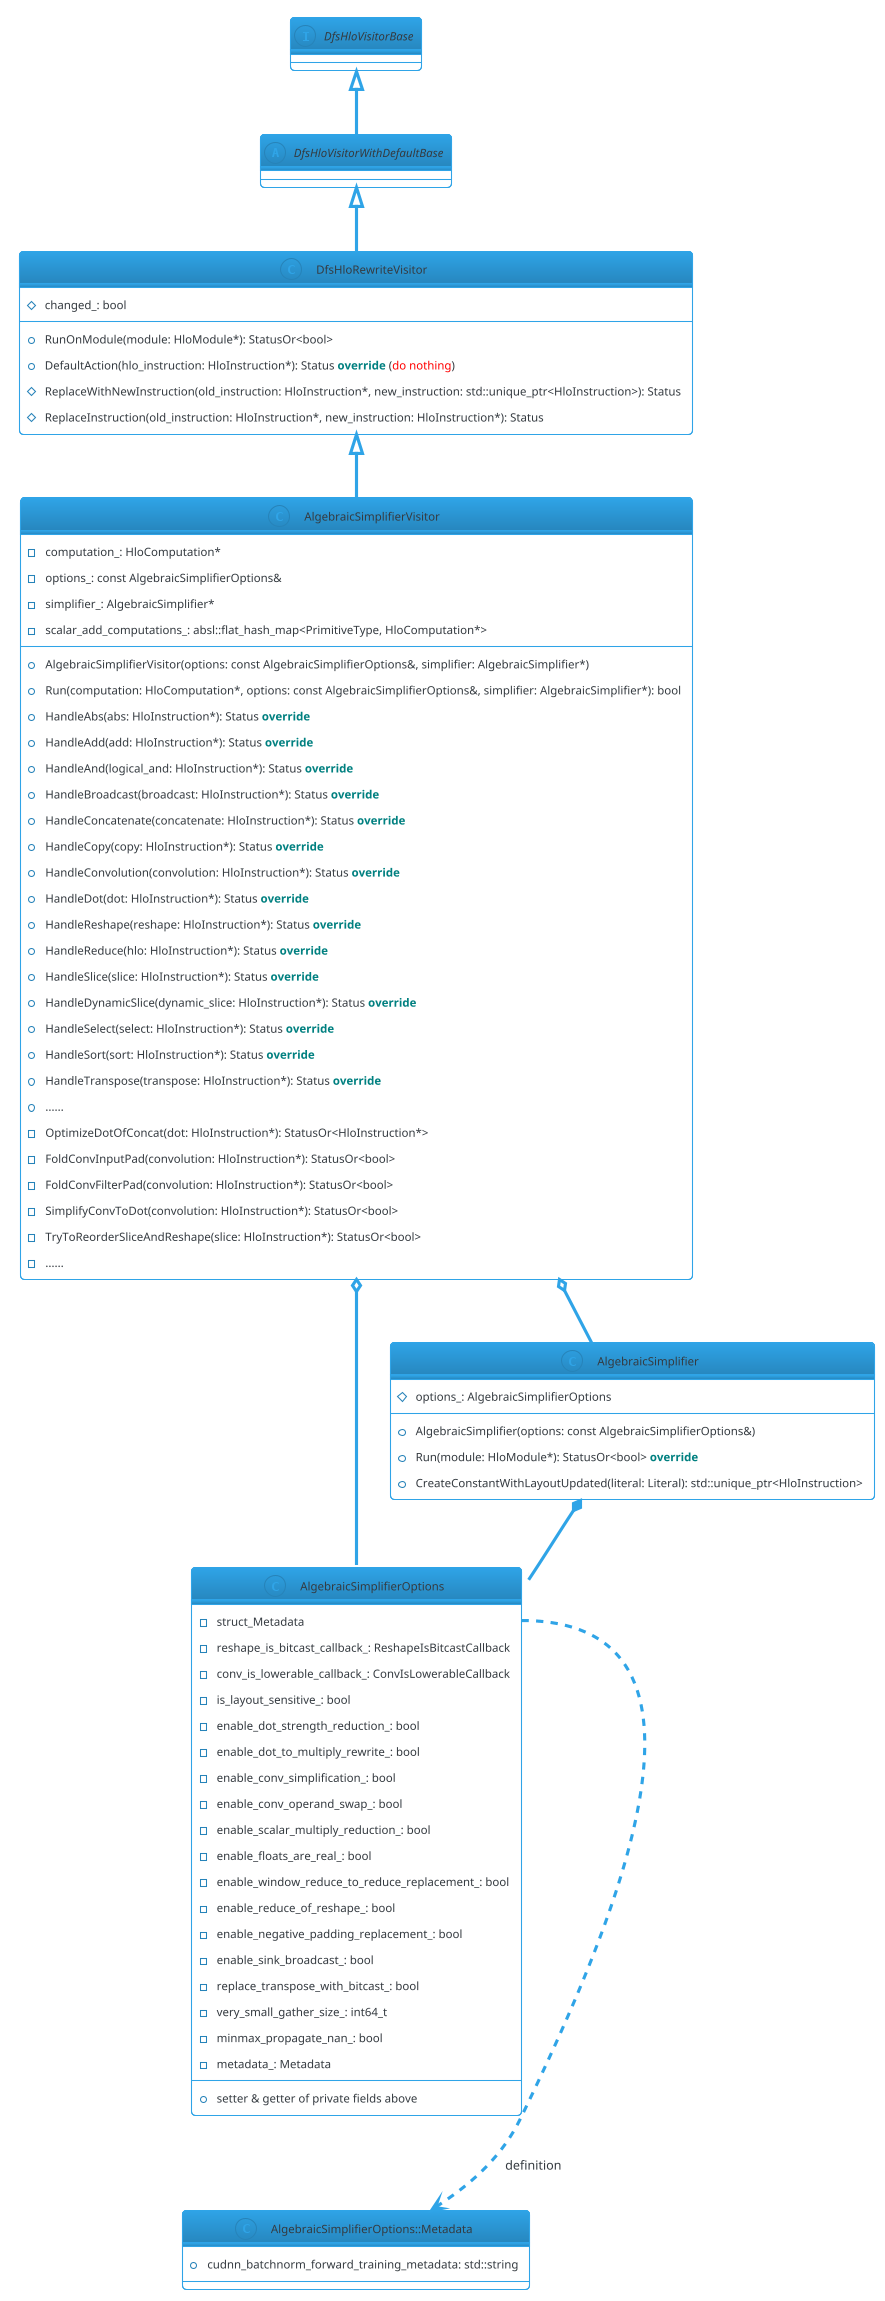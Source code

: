 'https://plantuml.com/class-diagram
@startuml algebraic_simplifier
!theme cerulean-outline

class AlgebraicSimplifierOptions {
    - struct_Metadata
    - {field} reshape_is_bitcast_callback_: ReshapeIsBitcastCallback
    - {field} conv_is_lowerable_callback_: ConvIsLowerableCallback
    - {field} is_layout_sensitive_: bool
    - {field} enable_dot_strength_reduction_: bool
    - {field} enable_dot_to_multiply_rewrite_: bool
    - {field} enable_conv_simplification_: bool
    - {field} enable_conv_operand_swap_: bool
    - {field} enable_scalar_multiply_reduction_: bool
    - {field} enable_floats_are_real_: bool
    - {field} enable_window_reduce_to_reduce_replacement_: bool
    - {field} enable_reduce_of_reshape_: bool
    - {field} enable_negative_padding_replacement_: bool
    - {field} enable_sink_broadcast_: bool
    - {field} replace_transpose_with_bitcast_: bool
    - {field} very_small_gather_size_: int64_t
    - {field} minmax_propagate_nan_: bool
    - {field} metadata_: Metadata
    + {method} setter & getter of private fields above
}

class AlgebraicSimplifierOptions::Metadata {
  + cudnn_batchnorm_forward_training_metadata: std::string
}


class AlgebraicSimplifier {
    + AlgebraicSimplifier(options: const AlgebraicSimplifierOptions&)
    + Run(module: HloModule*): StatusOr<bool> <b><color:#008080>override</color></b>
    + CreateConstantWithLayoutUpdated(literal: Literal): std::unique_ptr<HloInstruction>
    # {field} options_: AlgebraicSimplifierOptions
}

Interface DfsHloVisitorBase

' Interface DfsHloVisitorBase {
'     + {method} HandleElementwiseUnary(hlo: HloInstruction*): Status (<color:Red>return unimplemented error</color>)
'     + {method} HandleElementwiseBinary(hlo: HloInstruction*): Status (<color:Red>return unimplemented error</color>)
'     + {method} HandleSqrt(hlo: HloInstruction*): Status
'     + {method} HandleMultiply(hlo: HloInstruction*): Status
'     + {abstract} HandleBatchNormTraining(hlo: HloInstruction*): Status
'     + {abstract} HandleDot(hlo: HloInstruction*): Status
'     + {abstract} HandleConvolution(hlo: HloInstruction*): Status
'     + {abstract} FinishVisit(hlo: HloInstruction*): Status
'     + {method} ......
' }
' DfsHloVisitorBase::HandleSqrt -[#green,dashed,thickness=1]-> DfsHloVisitorBase::HandleElementwiseUnary : call
' DfsHloVisitorBase::HandleMultiply -[#red,dotted,thickness=1]-> DfsHloVisitorBase::HandleElementwiseBinary

abstract class DfsHloVisitorWithDefaultBase

' abstract class DfsHloVisitorWithDefaultBase {
'     + {abstract} DefaultAction(hlo_instruction: HloInstruction*): Status
'     + {method} HandleElementwiseUnary: <b><color:#008080>override</color></b>
'     + {method} HandleElementwiseBinary: <b><color:#008080>override</color></b>
'     + {method} HandleBatchNormTraining: <b><color:#008080>override</color></b>
'     + {method} HandleDot: <b><color:#008080>override</color></b>
'     + {method} HandleConvolution: <b><color:#008080>override</color></b>
'     + {method} FinishVisit: <b><color:#008080>override</color></b>
'     + {method} ......
' }

class DfsHloRewriteVisitor {
    + {method} RunOnModule(module: HloModule*): StatusOr<bool>
    + {method} DefaultAction(hlo_instruction: HloInstruction*): Status <b><color:#008080>override</color></b> (<color:Red>do nothing</color>)
    # {method} ReplaceWithNewInstruction(old_instruction: HloInstruction*, new_instruction: std::unique_ptr<HloInstruction>): Status
    # {method} ReplaceInstruction(old_instruction: HloInstruction*, new_instruction: HloInstruction*): Status
    # {field} changed_: bool
}

class AlgebraicSimplifierVisitor {
  + {method} AlgebraicSimplifierVisitor(options: const AlgebraicSimplifierOptions&, simplifier: AlgebraicSimplifier*)
  + {method} Run(computation: HloComputation*, options: const AlgebraicSimplifierOptions&, simplifier: AlgebraicSimplifier*): bool
  + {method} HandleAbs(abs: HloInstruction*): Status <b><color:#008080>override</color></b>
  + {method} HandleAdd(add: HloInstruction*): Status <b><color:#008080>override</color></b>
  + {method} HandleAnd(logical_and: HloInstruction*): Status <b><color:#008080>override</color></b>
  + {method} HandleBroadcast(broadcast: HloInstruction*): Status <b><color:#008080>override</color></b>
  + {method} HandleConcatenate(concatenate: HloInstruction*): Status <b><color:#008080>override</color></b>
  + {method} HandleCopy(copy: HloInstruction*): Status <b><color:#008080>override</color></b>
  + {method} HandleConvolution(convolution: HloInstruction*): Status <b><color:#008080>override</color></b>
  + {method} HandleDot(dot: HloInstruction*): Status <b><color:#008080>override</color></b>
  + {method} HandleReshape(reshape: HloInstruction*): Status <b><color:#008080>override</color></b>
  + {method} HandleReduce(hlo: HloInstruction*): Status <b><color:#008080>override</color></b>
  + {method} HandleSlice(slice: HloInstruction*): Status <b><color:#008080>override</color></b>
  + {method} HandleDynamicSlice(dynamic_slice: HloInstruction*): Status <b><color:#008080>override</color></b>
  + {method} HandleSelect(select: HloInstruction*): Status <b><color:#008080>override</color></b>
  + {method} HandleSort(sort: HloInstruction*): Status <b><color:#008080>override</color></b>
  + {method} HandleTranspose(transpose: HloInstruction*): Status <b><color:#008080>override</color></b>
  + {method} ......
  - {method} OptimizeDotOfConcat(dot: HloInstruction*): StatusOr<HloInstruction*>
  - {method} FoldConvInputPad(convolution: HloInstruction*): StatusOr<bool>
  - {method} FoldConvFilterPad(convolution: HloInstruction*): StatusOr<bool>
  - {method} SimplifyConvToDot(convolution: HloInstruction*): StatusOr<bool>
  - {method} TryToReorderSliceAndReshape(slice: HloInstruction*): StatusOr<bool>
  - {method} ......
  - {field} computation_: HloComputation*
  - {field} options_: const AlgebraicSimplifierOptions&
  - {field} simplifier_: AlgebraicSimplifier*
  - {field} scalar_add_computations_: absl::flat_hash_map<PrimitiveType, HloComputation*>
}

AlgebraicSimplifier *-- AlgebraicSimplifierOptions
AlgebraicSimplifierVisitor o-- AlgebraicSimplifierOptions
AlgebraicSimplifierVisitor o-- AlgebraicSimplifier
DfsHloRewriteVisitor <|-- AlgebraicSimplifierVisitor
AlgebraicSimplifierOptions::struct_Metadata -[dashed]-> AlgebraicSimplifierOptions::Metadata  : definition
DfsHloVisitorWithDefaultBase <|-- DfsHloRewriteVisitor
DfsHloVisitorBase <|-- DfsHloVisitorWithDefaultBase
@enduml